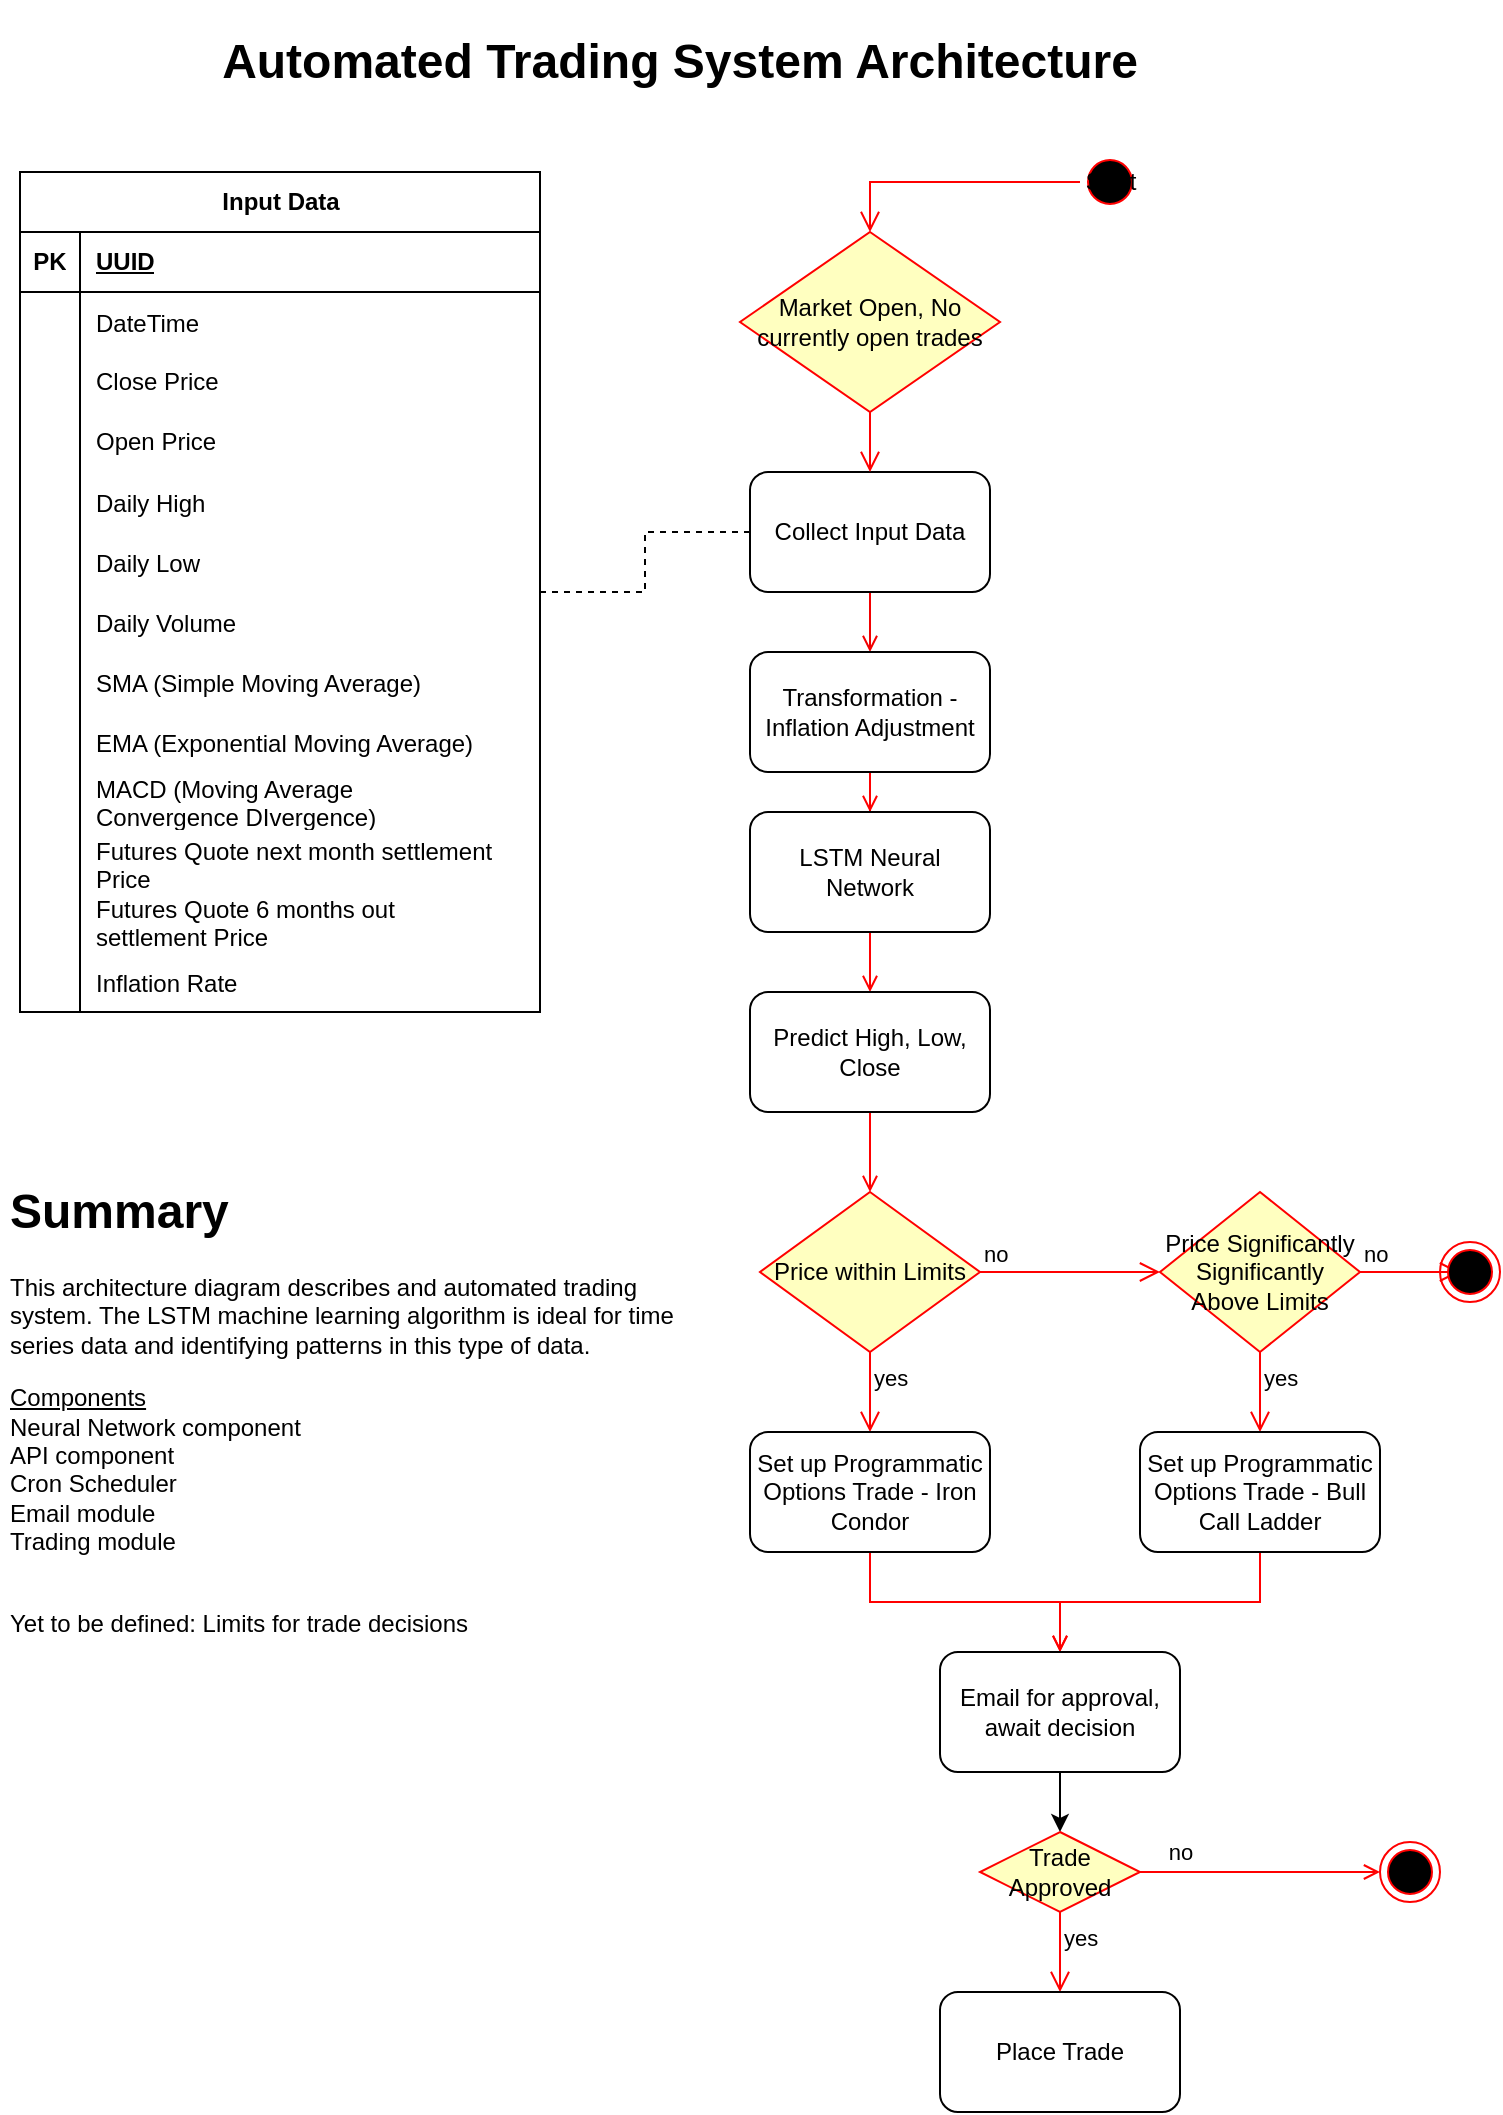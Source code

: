 <mxfile version="22.1.11" type="device">
  <diagram name="Page-1" id="6JWECMsm2gpY-R7SUFQm">
    <mxGraphModel dx="2074" dy="1150" grid="1" gridSize="10" guides="1" tooltips="1" connect="1" arrows="1" fold="1" page="1" pageScale="1" pageWidth="850" pageHeight="1100" math="0" shadow="0">
      <root>
        <mxCell id="0" />
        <mxCell id="1" parent="0" />
        <mxCell id="6mbvFhhKIxdu4Y5T3T8f-79" style="edgeStyle=orthogonalEdgeStyle;rounded=0;orthogonalLoop=1;jettySize=auto;html=1;endArrow=none;endFill=0;dashed=1;" edge="1" parent="1" source="6mbvFhhKIxdu4Y5T3T8f-1" target="6mbvFhhKIxdu4Y5T3T8f-43">
          <mxGeometry relative="1" as="geometry" />
        </mxCell>
        <mxCell id="6mbvFhhKIxdu4Y5T3T8f-1" value="Input Data" style="shape=table;startSize=30;container=1;collapsible=1;childLayout=tableLayout;fixedRows=1;rowLines=0;fontStyle=1;align=center;resizeLast=1;html=1;" vertex="1" parent="1">
          <mxGeometry x="80" y="100" width="260" height="420" as="geometry" />
        </mxCell>
        <mxCell id="6mbvFhhKIxdu4Y5T3T8f-2" value="" style="shape=tableRow;horizontal=0;startSize=0;swimlaneHead=0;swimlaneBody=0;fillColor=none;collapsible=0;dropTarget=0;points=[[0,0.5],[1,0.5]];portConstraint=eastwest;top=0;left=0;right=0;bottom=1;" vertex="1" parent="6mbvFhhKIxdu4Y5T3T8f-1">
          <mxGeometry y="30" width="260" height="30" as="geometry" />
        </mxCell>
        <mxCell id="6mbvFhhKIxdu4Y5T3T8f-3" value="PK" style="shape=partialRectangle;connectable=0;fillColor=none;top=0;left=0;bottom=0;right=0;fontStyle=1;overflow=hidden;whiteSpace=wrap;html=1;" vertex="1" parent="6mbvFhhKIxdu4Y5T3T8f-2">
          <mxGeometry width="30" height="30" as="geometry">
            <mxRectangle width="30" height="30" as="alternateBounds" />
          </mxGeometry>
        </mxCell>
        <mxCell id="6mbvFhhKIxdu4Y5T3T8f-4" value="UUID" style="shape=partialRectangle;connectable=0;fillColor=none;top=0;left=0;bottom=0;right=0;align=left;spacingLeft=6;fontStyle=5;overflow=hidden;whiteSpace=wrap;html=1;" vertex="1" parent="6mbvFhhKIxdu4Y5T3T8f-2">
          <mxGeometry x="30" width="230" height="30" as="geometry">
            <mxRectangle width="230" height="30" as="alternateBounds" />
          </mxGeometry>
        </mxCell>
        <mxCell id="6mbvFhhKIxdu4Y5T3T8f-38" value="" style="shape=tableRow;horizontal=0;startSize=0;swimlaneHead=0;swimlaneBody=0;fillColor=none;collapsible=0;dropTarget=0;points=[[0,0.5],[1,0.5]];portConstraint=eastwest;top=0;left=0;right=0;bottom=0;" vertex="1" parent="6mbvFhhKIxdu4Y5T3T8f-1">
          <mxGeometry y="60" width="260" height="30" as="geometry" />
        </mxCell>
        <mxCell id="6mbvFhhKIxdu4Y5T3T8f-39" value="" style="shape=partialRectangle;connectable=0;fillColor=none;top=0;left=0;bottom=0;right=0;editable=1;overflow=hidden;" vertex="1" parent="6mbvFhhKIxdu4Y5T3T8f-38">
          <mxGeometry width="30" height="30" as="geometry">
            <mxRectangle width="30" height="30" as="alternateBounds" />
          </mxGeometry>
        </mxCell>
        <mxCell id="6mbvFhhKIxdu4Y5T3T8f-40" value="DateTime" style="shape=partialRectangle;connectable=0;fillColor=none;top=0;left=0;bottom=0;right=0;align=left;spacingLeft=6;overflow=hidden;" vertex="1" parent="6mbvFhhKIxdu4Y5T3T8f-38">
          <mxGeometry x="30" width="230" height="30" as="geometry">
            <mxRectangle width="230" height="30" as="alternateBounds" />
          </mxGeometry>
        </mxCell>
        <mxCell id="6mbvFhhKIxdu4Y5T3T8f-5" value="" style="shape=tableRow;horizontal=0;startSize=0;swimlaneHead=0;swimlaneBody=0;fillColor=none;collapsible=0;dropTarget=0;points=[[0,0.5],[1,0.5]];portConstraint=eastwest;top=0;left=0;right=0;bottom=0;" vertex="1" parent="6mbvFhhKIxdu4Y5T3T8f-1">
          <mxGeometry y="90" width="260" height="30" as="geometry" />
        </mxCell>
        <mxCell id="6mbvFhhKIxdu4Y5T3T8f-6" value="" style="shape=partialRectangle;connectable=0;fillColor=none;top=0;left=0;bottom=0;right=0;editable=1;overflow=hidden;whiteSpace=wrap;html=1;" vertex="1" parent="6mbvFhhKIxdu4Y5T3T8f-5">
          <mxGeometry width="30" height="30" as="geometry">
            <mxRectangle width="30" height="30" as="alternateBounds" />
          </mxGeometry>
        </mxCell>
        <mxCell id="6mbvFhhKIxdu4Y5T3T8f-7" value="Close Price" style="shape=partialRectangle;connectable=0;fillColor=none;top=0;left=0;bottom=0;right=0;align=left;spacingLeft=6;overflow=hidden;whiteSpace=wrap;html=1;" vertex="1" parent="6mbvFhhKIxdu4Y5T3T8f-5">
          <mxGeometry x="30" width="230" height="30" as="geometry">
            <mxRectangle width="230" height="30" as="alternateBounds" />
          </mxGeometry>
        </mxCell>
        <mxCell id="6mbvFhhKIxdu4Y5T3T8f-8" value="" style="shape=tableRow;horizontal=0;startSize=0;swimlaneHead=0;swimlaneBody=0;fillColor=none;collapsible=0;dropTarget=0;points=[[0,0.5],[1,0.5]];portConstraint=eastwest;top=0;left=0;right=0;bottom=0;" vertex="1" parent="6mbvFhhKIxdu4Y5T3T8f-1">
          <mxGeometry y="120" width="260" height="30" as="geometry" />
        </mxCell>
        <mxCell id="6mbvFhhKIxdu4Y5T3T8f-9" value="" style="shape=partialRectangle;connectable=0;fillColor=none;top=0;left=0;bottom=0;right=0;editable=1;overflow=hidden;whiteSpace=wrap;html=1;" vertex="1" parent="6mbvFhhKIxdu4Y5T3T8f-8">
          <mxGeometry width="30" height="30" as="geometry">
            <mxRectangle width="30" height="30" as="alternateBounds" />
          </mxGeometry>
        </mxCell>
        <mxCell id="6mbvFhhKIxdu4Y5T3T8f-10" value="Open Price" style="shape=partialRectangle;connectable=0;fillColor=none;top=0;left=0;bottom=0;right=0;align=left;spacingLeft=6;overflow=hidden;whiteSpace=wrap;html=1;" vertex="1" parent="6mbvFhhKIxdu4Y5T3T8f-8">
          <mxGeometry x="30" width="230" height="30" as="geometry">
            <mxRectangle width="230" height="30" as="alternateBounds" />
          </mxGeometry>
        </mxCell>
        <mxCell id="6mbvFhhKIxdu4Y5T3T8f-59" value="" style="shape=tableRow;horizontal=0;startSize=0;swimlaneHead=0;swimlaneBody=0;fillColor=none;collapsible=0;dropTarget=0;points=[[0,0.5],[1,0.5]];portConstraint=eastwest;top=0;left=0;right=0;bottom=0;" vertex="1" parent="6mbvFhhKIxdu4Y5T3T8f-1">
          <mxGeometry y="150" width="260" height="30" as="geometry" />
        </mxCell>
        <mxCell id="6mbvFhhKIxdu4Y5T3T8f-60" value="" style="shape=partialRectangle;connectable=0;fillColor=none;top=0;left=0;bottom=0;right=0;editable=1;overflow=hidden;" vertex="1" parent="6mbvFhhKIxdu4Y5T3T8f-59">
          <mxGeometry width="30" height="30" as="geometry">
            <mxRectangle width="30" height="30" as="alternateBounds" />
          </mxGeometry>
        </mxCell>
        <mxCell id="6mbvFhhKIxdu4Y5T3T8f-61" value="Daily High" style="shape=partialRectangle;connectable=0;fillColor=none;top=0;left=0;bottom=0;right=0;align=left;spacingLeft=6;overflow=hidden;" vertex="1" parent="6mbvFhhKIxdu4Y5T3T8f-59">
          <mxGeometry x="30" width="230" height="30" as="geometry">
            <mxRectangle width="230" height="30" as="alternateBounds" />
          </mxGeometry>
        </mxCell>
        <mxCell id="6mbvFhhKIxdu4Y5T3T8f-62" value="" style="shape=tableRow;horizontal=0;startSize=0;swimlaneHead=0;swimlaneBody=0;fillColor=none;collapsible=0;dropTarget=0;points=[[0,0.5],[1,0.5]];portConstraint=eastwest;top=0;left=0;right=0;bottom=0;" vertex="1" parent="6mbvFhhKIxdu4Y5T3T8f-1">
          <mxGeometry y="180" width="260" height="30" as="geometry" />
        </mxCell>
        <mxCell id="6mbvFhhKIxdu4Y5T3T8f-63" value="" style="shape=partialRectangle;connectable=0;fillColor=none;top=0;left=0;bottom=0;right=0;editable=1;overflow=hidden;" vertex="1" parent="6mbvFhhKIxdu4Y5T3T8f-62">
          <mxGeometry width="30" height="30" as="geometry">
            <mxRectangle width="30" height="30" as="alternateBounds" />
          </mxGeometry>
        </mxCell>
        <mxCell id="6mbvFhhKIxdu4Y5T3T8f-64" value="Daily Low" style="shape=partialRectangle;connectable=0;fillColor=none;top=0;left=0;bottom=0;right=0;align=left;spacingLeft=6;overflow=hidden;" vertex="1" parent="6mbvFhhKIxdu4Y5T3T8f-62">
          <mxGeometry x="30" width="230" height="30" as="geometry">
            <mxRectangle width="230" height="30" as="alternateBounds" />
          </mxGeometry>
        </mxCell>
        <mxCell id="6mbvFhhKIxdu4Y5T3T8f-17" value="" style="shape=tableRow;horizontal=0;startSize=0;swimlaneHead=0;swimlaneBody=0;fillColor=none;collapsible=0;dropTarget=0;points=[[0,0.5],[1,0.5]];portConstraint=eastwest;top=0;left=0;right=0;bottom=0;" vertex="1" parent="6mbvFhhKIxdu4Y5T3T8f-1">
          <mxGeometry y="210" width="260" height="30" as="geometry" />
        </mxCell>
        <mxCell id="6mbvFhhKIxdu4Y5T3T8f-18" value="" style="shape=partialRectangle;connectable=0;fillColor=none;top=0;left=0;bottom=0;right=0;editable=1;overflow=hidden;" vertex="1" parent="6mbvFhhKIxdu4Y5T3T8f-17">
          <mxGeometry width="30" height="30" as="geometry">
            <mxRectangle width="30" height="30" as="alternateBounds" />
          </mxGeometry>
        </mxCell>
        <mxCell id="6mbvFhhKIxdu4Y5T3T8f-19" value="Daily Volume" style="shape=partialRectangle;connectable=0;fillColor=none;top=0;left=0;bottom=0;right=0;align=left;spacingLeft=6;overflow=hidden;" vertex="1" parent="6mbvFhhKIxdu4Y5T3T8f-17">
          <mxGeometry x="30" width="230" height="30" as="geometry">
            <mxRectangle width="230" height="30" as="alternateBounds" />
          </mxGeometry>
        </mxCell>
        <mxCell id="6mbvFhhKIxdu4Y5T3T8f-20" value="" style="shape=tableRow;horizontal=0;startSize=0;swimlaneHead=0;swimlaneBody=0;fillColor=none;collapsible=0;dropTarget=0;points=[[0,0.5],[1,0.5]];portConstraint=eastwest;top=0;left=0;right=0;bottom=0;" vertex="1" parent="6mbvFhhKIxdu4Y5T3T8f-1">
          <mxGeometry y="240" width="260" height="30" as="geometry" />
        </mxCell>
        <mxCell id="6mbvFhhKIxdu4Y5T3T8f-21" value="" style="shape=partialRectangle;connectable=0;fillColor=none;top=0;left=0;bottom=0;right=0;editable=1;overflow=hidden;" vertex="1" parent="6mbvFhhKIxdu4Y5T3T8f-20">
          <mxGeometry width="30" height="30" as="geometry">
            <mxRectangle width="30" height="30" as="alternateBounds" />
          </mxGeometry>
        </mxCell>
        <mxCell id="6mbvFhhKIxdu4Y5T3T8f-22" value="SMA (Simple Moving Average)" style="shape=partialRectangle;connectable=0;fillColor=none;top=0;left=0;bottom=0;right=0;align=left;spacingLeft=6;overflow=hidden;" vertex="1" parent="6mbvFhhKIxdu4Y5T3T8f-20">
          <mxGeometry x="30" width="230" height="30" as="geometry">
            <mxRectangle width="230" height="30" as="alternateBounds" />
          </mxGeometry>
        </mxCell>
        <mxCell id="6mbvFhhKIxdu4Y5T3T8f-29" value="" style="shape=tableRow;horizontal=0;startSize=0;swimlaneHead=0;swimlaneBody=0;fillColor=none;collapsible=0;dropTarget=0;points=[[0,0.5],[1,0.5]];portConstraint=eastwest;top=0;left=0;right=0;bottom=0;" vertex="1" parent="6mbvFhhKIxdu4Y5T3T8f-1">
          <mxGeometry y="270" width="260" height="30" as="geometry" />
        </mxCell>
        <mxCell id="6mbvFhhKIxdu4Y5T3T8f-30" value="" style="shape=partialRectangle;connectable=0;fillColor=none;top=0;left=0;bottom=0;right=0;editable=1;overflow=hidden;" vertex="1" parent="6mbvFhhKIxdu4Y5T3T8f-29">
          <mxGeometry width="30" height="30" as="geometry">
            <mxRectangle width="30" height="30" as="alternateBounds" />
          </mxGeometry>
        </mxCell>
        <mxCell id="6mbvFhhKIxdu4Y5T3T8f-31" value="EMA (Exponential Moving Average)" style="shape=partialRectangle;connectable=0;fillColor=none;top=0;left=0;bottom=0;right=0;align=left;spacingLeft=6;overflow=hidden;" vertex="1" parent="6mbvFhhKIxdu4Y5T3T8f-29">
          <mxGeometry x="30" width="230" height="30" as="geometry">
            <mxRectangle width="230" height="30" as="alternateBounds" />
          </mxGeometry>
        </mxCell>
        <mxCell id="6mbvFhhKIxdu4Y5T3T8f-35" value="" style="shape=tableRow;horizontal=0;startSize=0;swimlaneHead=0;swimlaneBody=0;fillColor=none;collapsible=0;dropTarget=0;points=[[0,0.5],[1,0.5]];portConstraint=eastwest;top=0;left=0;right=0;bottom=0;" vertex="1" parent="6mbvFhhKIxdu4Y5T3T8f-1">
          <mxGeometry y="300" width="260" height="30" as="geometry" />
        </mxCell>
        <mxCell id="6mbvFhhKIxdu4Y5T3T8f-36" value="" style="shape=partialRectangle;connectable=0;fillColor=none;top=0;left=0;bottom=0;right=0;editable=1;overflow=hidden;" vertex="1" parent="6mbvFhhKIxdu4Y5T3T8f-35">
          <mxGeometry width="30" height="30" as="geometry">
            <mxRectangle width="30" height="30" as="alternateBounds" />
          </mxGeometry>
        </mxCell>
        <mxCell id="6mbvFhhKIxdu4Y5T3T8f-37" value="MACD (Moving Average&#xa;Convergence DIvergence)" style="shape=partialRectangle;connectable=0;fillColor=none;top=0;left=0;bottom=0;right=0;align=left;spacingLeft=6;overflow=hidden;" vertex="1" parent="6mbvFhhKIxdu4Y5T3T8f-35">
          <mxGeometry x="30" width="230" height="30" as="geometry">
            <mxRectangle width="230" height="30" as="alternateBounds" />
          </mxGeometry>
        </mxCell>
        <mxCell id="6mbvFhhKIxdu4Y5T3T8f-11" value="" style="shape=tableRow;horizontal=0;startSize=0;swimlaneHead=0;swimlaneBody=0;fillColor=none;collapsible=0;dropTarget=0;points=[[0,0.5],[1,0.5]];portConstraint=eastwest;top=0;left=0;right=0;bottom=0;" vertex="1" parent="6mbvFhhKIxdu4Y5T3T8f-1">
          <mxGeometry y="330" width="260" height="30" as="geometry" />
        </mxCell>
        <mxCell id="6mbvFhhKIxdu4Y5T3T8f-12" value="" style="shape=partialRectangle;connectable=0;fillColor=none;top=0;left=0;bottom=0;right=0;editable=1;overflow=hidden;whiteSpace=wrap;html=1;" vertex="1" parent="6mbvFhhKIxdu4Y5T3T8f-11">
          <mxGeometry width="30" height="30" as="geometry">
            <mxRectangle width="30" height="30" as="alternateBounds" />
          </mxGeometry>
        </mxCell>
        <mxCell id="6mbvFhhKIxdu4Y5T3T8f-13" value="Futures Quote next month settlement Price" style="shape=partialRectangle;connectable=0;fillColor=none;top=0;left=0;bottom=0;right=0;align=left;spacingLeft=6;overflow=hidden;whiteSpace=wrap;html=1;" vertex="1" parent="6mbvFhhKIxdu4Y5T3T8f-11">
          <mxGeometry x="30" width="230" height="30" as="geometry">
            <mxRectangle width="230" height="30" as="alternateBounds" />
          </mxGeometry>
        </mxCell>
        <mxCell id="6mbvFhhKIxdu4Y5T3T8f-23" value="" style="shape=tableRow;horizontal=0;startSize=0;swimlaneHead=0;swimlaneBody=0;fillColor=none;collapsible=0;dropTarget=0;points=[[0,0.5],[1,0.5]];portConstraint=eastwest;top=0;left=0;right=0;bottom=0;" vertex="1" parent="6mbvFhhKIxdu4Y5T3T8f-1">
          <mxGeometry y="360" width="260" height="30" as="geometry" />
        </mxCell>
        <mxCell id="6mbvFhhKIxdu4Y5T3T8f-24" value="" style="shape=partialRectangle;connectable=0;fillColor=none;top=0;left=0;bottom=0;right=0;editable=1;overflow=hidden;" vertex="1" parent="6mbvFhhKIxdu4Y5T3T8f-23">
          <mxGeometry width="30" height="30" as="geometry">
            <mxRectangle width="30" height="30" as="alternateBounds" />
          </mxGeometry>
        </mxCell>
        <mxCell id="6mbvFhhKIxdu4Y5T3T8f-25" value="Futures Quote 6 months out &#xa;settlement Price" style="shape=partialRectangle;connectable=0;fillColor=none;top=0;left=0;bottom=0;right=0;align=left;spacingLeft=6;overflow=hidden;" vertex="1" parent="6mbvFhhKIxdu4Y5T3T8f-23">
          <mxGeometry x="30" width="230" height="30" as="geometry">
            <mxRectangle width="230" height="30" as="alternateBounds" />
          </mxGeometry>
        </mxCell>
        <mxCell id="6mbvFhhKIxdu4Y5T3T8f-45" value="" style="shape=tableRow;horizontal=0;startSize=0;swimlaneHead=0;swimlaneBody=0;fillColor=none;collapsible=0;dropTarget=0;points=[[0,0.5],[1,0.5]];portConstraint=eastwest;top=0;left=0;right=0;bottom=0;" vertex="1" parent="6mbvFhhKIxdu4Y5T3T8f-1">
          <mxGeometry y="390" width="260" height="30" as="geometry" />
        </mxCell>
        <mxCell id="6mbvFhhKIxdu4Y5T3T8f-46" value="" style="shape=partialRectangle;connectable=0;fillColor=none;top=0;left=0;bottom=0;right=0;editable=1;overflow=hidden;" vertex="1" parent="6mbvFhhKIxdu4Y5T3T8f-45">
          <mxGeometry width="30" height="30" as="geometry">
            <mxRectangle width="30" height="30" as="alternateBounds" />
          </mxGeometry>
        </mxCell>
        <mxCell id="6mbvFhhKIxdu4Y5T3T8f-47" value="Inflation Rate" style="shape=partialRectangle;connectable=0;fillColor=none;top=0;left=0;bottom=0;right=0;align=left;spacingLeft=6;overflow=hidden;" vertex="1" parent="6mbvFhhKIxdu4Y5T3T8f-45">
          <mxGeometry x="30" width="230" height="30" as="geometry">
            <mxRectangle width="230" height="30" as="alternateBounds" />
          </mxGeometry>
        </mxCell>
        <mxCell id="6mbvFhhKIxdu4Y5T3T8f-41" value="Start" style="ellipse;html=1;shape=startState;fillColor=#000000;strokeColor=#ff0000;" vertex="1" parent="1">
          <mxGeometry x="610" y="90" width="30" height="30" as="geometry" />
        </mxCell>
        <mxCell id="6mbvFhhKIxdu4Y5T3T8f-42" value="" style="edgeStyle=orthogonalEdgeStyle;html=1;verticalAlign=bottom;endArrow=open;endSize=8;strokeColor=#ff0000;rounded=0;entryX=0.5;entryY=0;entryDx=0;entryDy=0;" edge="1" source="6mbvFhhKIxdu4Y5T3T8f-41" parent="1" target="6mbvFhhKIxdu4Y5T3T8f-76">
          <mxGeometry relative="1" as="geometry">
            <mxPoint x="505" y="250" as="targetPoint" />
          </mxGeometry>
        </mxCell>
        <mxCell id="6mbvFhhKIxdu4Y5T3T8f-48" style="edgeStyle=orthogonalEdgeStyle;rounded=0;orthogonalLoop=1;jettySize=auto;html=1;endArrow=open;endFill=0;fillColor=#f8cecc;strokeColor=#F20000;" edge="1" parent="1" source="6mbvFhhKIxdu4Y5T3T8f-43" target="6mbvFhhKIxdu4Y5T3T8f-44">
          <mxGeometry relative="1" as="geometry" />
        </mxCell>
        <mxCell id="6mbvFhhKIxdu4Y5T3T8f-43" value="Collect Input Data" style="rounded=1;whiteSpace=wrap;html=1;" vertex="1" parent="1">
          <mxGeometry x="445" y="250" width="120" height="60" as="geometry" />
        </mxCell>
        <mxCell id="6mbvFhhKIxdu4Y5T3T8f-50" style="edgeStyle=orthogonalEdgeStyle;rounded=0;orthogonalLoop=1;jettySize=auto;html=1;endArrow=open;endFill=0;fillColor=#e51400;strokeColor=#ff0000;" edge="1" parent="1" source="6mbvFhhKIxdu4Y5T3T8f-44" target="6mbvFhhKIxdu4Y5T3T8f-49">
          <mxGeometry relative="1" as="geometry" />
        </mxCell>
        <mxCell id="6mbvFhhKIxdu4Y5T3T8f-44" value="Transformation - Inflation Adjustment" style="rounded=1;whiteSpace=wrap;html=1;" vertex="1" parent="1">
          <mxGeometry x="445" y="340" width="120" height="60" as="geometry" />
        </mxCell>
        <mxCell id="6mbvFhhKIxdu4Y5T3T8f-65" style="edgeStyle=orthogonalEdgeStyle;rounded=0;orthogonalLoop=1;jettySize=auto;html=1;endArrow=open;endFill=0;fillColor=#e51400;strokeColor=#ff0000;" edge="1" parent="1" source="6mbvFhhKIxdu4Y5T3T8f-49" target="6mbvFhhKIxdu4Y5T3T8f-58">
          <mxGeometry relative="1" as="geometry" />
        </mxCell>
        <mxCell id="6mbvFhhKIxdu4Y5T3T8f-49" value="LSTM Neural Network" style="rounded=1;whiteSpace=wrap;html=1;" vertex="1" parent="1">
          <mxGeometry x="445" y="420" width="120" height="60" as="geometry" />
        </mxCell>
        <mxCell id="6mbvFhhKIxdu4Y5T3T8f-74" style="edgeStyle=orthogonalEdgeStyle;rounded=0;orthogonalLoop=1;jettySize=auto;html=1;endArrow=open;endFill=0;fillColor=#e51400;strokeColor=#ff0000;" edge="1" parent="1" source="6mbvFhhKIxdu4Y5T3T8f-58" target="6mbvFhhKIxdu4Y5T3T8f-66">
          <mxGeometry relative="1" as="geometry" />
        </mxCell>
        <mxCell id="6mbvFhhKIxdu4Y5T3T8f-58" value="Predict High, Low, Close" style="rounded=1;whiteSpace=wrap;html=1;" vertex="1" parent="1">
          <mxGeometry x="445" y="510" width="120" height="60" as="geometry" />
        </mxCell>
        <mxCell id="6mbvFhhKIxdu4Y5T3T8f-66" value="Price within Limits" style="rhombus;whiteSpace=wrap;html=1;fontColor=#000000;fillColor=#ffffc0;strokeColor=#ff0000;" vertex="1" parent="1">
          <mxGeometry x="450" y="610" width="110" height="80" as="geometry" />
        </mxCell>
        <mxCell id="6mbvFhhKIxdu4Y5T3T8f-67" value="no" style="edgeStyle=orthogonalEdgeStyle;html=1;align=left;verticalAlign=bottom;endArrow=open;endSize=8;strokeColor=#ff0000;rounded=0;entryX=0;entryY=0.5;entryDx=0;entryDy=0;" edge="1" source="6mbvFhhKIxdu4Y5T3T8f-66" parent="1" target="6mbvFhhKIxdu4Y5T3T8f-69">
          <mxGeometry x="-1" relative="1" as="geometry">
            <mxPoint x="620" y="700" as="targetPoint" />
          </mxGeometry>
        </mxCell>
        <mxCell id="6mbvFhhKIxdu4Y5T3T8f-68" value="yes" style="edgeStyle=orthogonalEdgeStyle;html=1;align=left;verticalAlign=top;endArrow=open;endSize=8;strokeColor=#ff0000;rounded=0;" edge="1" source="6mbvFhhKIxdu4Y5T3T8f-66" parent="1" target="6mbvFhhKIxdu4Y5T3T8f-73">
          <mxGeometry x="-1" relative="1" as="geometry">
            <mxPoint x="510" y="740" as="targetPoint" />
          </mxGeometry>
        </mxCell>
        <mxCell id="6mbvFhhKIxdu4Y5T3T8f-69" value="Price Significantly Significantly Above Limits" style="rhombus;whiteSpace=wrap;html=1;fontColor=#000000;fillColor=#ffffc0;strokeColor=#ff0000;" vertex="1" parent="1">
          <mxGeometry x="650" y="610" width="100" height="80" as="geometry" />
        </mxCell>
        <mxCell id="6mbvFhhKIxdu4Y5T3T8f-70" value="no" style="edgeStyle=orthogonalEdgeStyle;html=1;align=left;verticalAlign=bottom;endArrow=open;endSize=8;strokeColor=#ff0000;rounded=0;" edge="1" source="6mbvFhhKIxdu4Y5T3T8f-69" parent="1">
          <mxGeometry x="-1" relative="1" as="geometry">
            <mxPoint x="800" y="650" as="targetPoint" />
          </mxGeometry>
        </mxCell>
        <mxCell id="6mbvFhhKIxdu4Y5T3T8f-71" value="yes" style="edgeStyle=orthogonalEdgeStyle;html=1;align=left;verticalAlign=top;endArrow=open;endSize=8;strokeColor=#ff0000;rounded=0;" edge="1" source="6mbvFhhKIxdu4Y5T3T8f-69" parent="1" target="6mbvFhhKIxdu4Y5T3T8f-75">
          <mxGeometry x="-1" relative="1" as="geometry">
            <mxPoint x="680" y="740" as="targetPoint" />
          </mxGeometry>
        </mxCell>
        <mxCell id="6mbvFhhKIxdu4Y5T3T8f-72" value="" style="ellipse;html=1;shape=endState;fillColor=#000000;strokeColor=#ff0000;" vertex="1" parent="1">
          <mxGeometry x="790" y="635" width="30" height="30" as="geometry" />
        </mxCell>
        <mxCell id="6mbvFhhKIxdu4Y5T3T8f-81" style="edgeStyle=orthogonalEdgeStyle;rounded=0;orthogonalLoop=1;jettySize=auto;html=1;endArrow=open;endFill=0;fillColor=#e51400;strokeColor=#ff0000;" edge="1" parent="1" source="6mbvFhhKIxdu4Y5T3T8f-73" target="6mbvFhhKIxdu4Y5T3T8f-80">
          <mxGeometry relative="1" as="geometry" />
        </mxCell>
        <mxCell id="6mbvFhhKIxdu4Y5T3T8f-73" value="Set up Programmatic Options Trade - Iron Condor" style="rounded=1;whiteSpace=wrap;html=1;" vertex="1" parent="1">
          <mxGeometry x="445" y="730" width="120" height="60" as="geometry" />
        </mxCell>
        <mxCell id="6mbvFhhKIxdu4Y5T3T8f-82" style="edgeStyle=orthogonalEdgeStyle;rounded=0;orthogonalLoop=1;jettySize=auto;html=1;endArrow=open;endFill=0;fillColor=#e51400;strokeColor=#ff0000;" edge="1" parent="1" source="6mbvFhhKIxdu4Y5T3T8f-75" target="6mbvFhhKIxdu4Y5T3T8f-80">
          <mxGeometry relative="1" as="geometry" />
        </mxCell>
        <mxCell id="6mbvFhhKIxdu4Y5T3T8f-75" value="Set up Programmatic Options Trade - Bull Call Ladder" style="rounded=1;whiteSpace=wrap;html=1;" vertex="1" parent="1">
          <mxGeometry x="640" y="730" width="120" height="60" as="geometry" />
        </mxCell>
        <mxCell id="6mbvFhhKIxdu4Y5T3T8f-76" value="Market Open, No currently open trades" style="rhombus;whiteSpace=wrap;html=1;fontColor=#000000;fillColor=#ffffc0;strokeColor=#ff0000;" vertex="1" parent="1">
          <mxGeometry x="440" y="130" width="130" height="90" as="geometry" />
        </mxCell>
        <mxCell id="6mbvFhhKIxdu4Y5T3T8f-78" value="" style="edgeStyle=orthogonalEdgeStyle;html=1;align=left;verticalAlign=top;endArrow=open;endSize=8;strokeColor=#ff0000;rounded=0;" edge="1" source="6mbvFhhKIxdu4Y5T3T8f-76" parent="1" target="6mbvFhhKIxdu4Y5T3T8f-43">
          <mxGeometry x="-1" relative="1" as="geometry">
            <mxPoint x="590" y="200" as="targetPoint" />
          </mxGeometry>
        </mxCell>
        <mxCell id="6mbvFhhKIxdu4Y5T3T8f-87" style="edgeStyle=orthogonalEdgeStyle;rounded=0;orthogonalLoop=1;jettySize=auto;html=1;" edge="1" parent="1" source="6mbvFhhKIxdu4Y5T3T8f-80" target="6mbvFhhKIxdu4Y5T3T8f-83">
          <mxGeometry relative="1" as="geometry" />
        </mxCell>
        <mxCell id="6mbvFhhKIxdu4Y5T3T8f-80" value="Email for approval, await decision" style="rounded=1;whiteSpace=wrap;html=1;" vertex="1" parent="1">
          <mxGeometry x="540" y="840" width="120" height="60" as="geometry" />
        </mxCell>
        <mxCell id="6mbvFhhKIxdu4Y5T3T8f-89" value="no" style="edgeStyle=orthogonalEdgeStyle;rounded=0;orthogonalLoop=1;jettySize=auto;html=1;endArrow=open;endFill=0;fillColor=#e51400;strokeColor=#ff0000;" edge="1" parent="1" source="6mbvFhhKIxdu4Y5T3T8f-83" target="6mbvFhhKIxdu4Y5T3T8f-88">
          <mxGeometry x="-0.667" y="10" relative="1" as="geometry">
            <mxPoint as="offset" />
          </mxGeometry>
        </mxCell>
        <mxCell id="6mbvFhhKIxdu4Y5T3T8f-83" value="Trade Approved" style="rhombus;whiteSpace=wrap;html=1;fontColor=#000000;fillColor=#ffffc0;strokeColor=#ff0000;" vertex="1" parent="1">
          <mxGeometry x="560" y="930" width="80" height="40" as="geometry" />
        </mxCell>
        <mxCell id="6mbvFhhKIxdu4Y5T3T8f-85" value="yes" style="edgeStyle=orthogonalEdgeStyle;html=1;align=left;verticalAlign=top;endArrow=open;endSize=8;strokeColor=#ff0000;rounded=0;" edge="1" source="6mbvFhhKIxdu4Y5T3T8f-83" parent="1" target="6mbvFhhKIxdu4Y5T3T8f-90">
          <mxGeometry x="-1" relative="1" as="geometry">
            <mxPoint x="600" y="1030" as="targetPoint" />
          </mxGeometry>
        </mxCell>
        <mxCell id="6mbvFhhKIxdu4Y5T3T8f-88" value="" style="ellipse;html=1;shape=endState;fillColor=#000000;strokeColor=#ff0000;" vertex="1" parent="1">
          <mxGeometry x="760" y="935" width="30" height="30" as="geometry" />
        </mxCell>
        <mxCell id="6mbvFhhKIxdu4Y5T3T8f-90" value="Place Trade" style="rounded=1;whiteSpace=wrap;html=1;" vertex="1" parent="1">
          <mxGeometry x="540" y="1010" width="120" height="60" as="geometry" />
        </mxCell>
        <mxCell id="6mbvFhhKIxdu4Y5T3T8f-91" value="&lt;h1&gt;Automated Trading System Architecture&lt;/h1&gt;" style="text;html=1;strokeColor=none;fillColor=none;align=center;verticalAlign=middle;whiteSpace=wrap;rounded=0;" vertex="1" parent="1">
          <mxGeometry x="150" y="30" width="520" height="30" as="geometry" />
        </mxCell>
        <mxCell id="6mbvFhhKIxdu4Y5T3T8f-92" value="&lt;h1&gt;Summary&lt;/h1&gt;&lt;p&gt;This architecture diagram describes and automated trading system. The LSTM machine learning algorithm is ideal for time series data and identifying patterns in this type of data.&amp;nbsp;&lt;/p&gt;&lt;p&gt;&lt;u style=&quot;background-color: initial;&quot;&gt;Components&lt;br&gt;&lt;/u&gt;&lt;span style=&quot;background-color: initial;&quot;&gt;Neural Network component&lt;br&gt;&lt;/span&gt;&lt;span style=&quot;background-color: initial;&quot;&gt;API component&lt;br&gt;&lt;/span&gt;&lt;span style=&quot;background-color: initial;&quot;&gt;Cron Scheduler&lt;br&gt;&lt;/span&gt;&lt;span style=&quot;background-color: initial;&quot;&gt;Email module&lt;br&gt;&lt;/span&gt;&lt;span style=&quot;background-color: initial;&quot;&gt;Trading module&lt;br&gt;&lt;br&gt;&lt;/span&gt;&lt;/p&gt;&lt;p&gt;&lt;span style=&quot;background-color: initial;&quot;&gt;Yet to be defined: Limits for trade decisions&lt;/span&gt;&lt;/p&gt;&lt;p&gt;&lt;br&gt;&lt;/p&gt;&lt;p&gt;&lt;br&gt;&lt;/p&gt;" style="text;html=1;strokeColor=none;fillColor=none;spacing=5;spacingTop=-20;whiteSpace=wrap;overflow=hidden;rounded=0;" vertex="1" parent="1">
          <mxGeometry x="70" y="600" width="340" height="390" as="geometry" />
        </mxCell>
      </root>
    </mxGraphModel>
  </diagram>
</mxfile>
